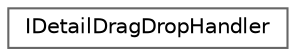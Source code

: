 digraph "Graphical Class Hierarchy"
{
 // INTERACTIVE_SVG=YES
 // LATEX_PDF_SIZE
  bgcolor="transparent";
  edge [fontname=Helvetica,fontsize=10,labelfontname=Helvetica,labelfontsize=10];
  node [fontname=Helvetica,fontsize=10,shape=box,height=0.2,width=0.4];
  rankdir="LR";
  Node0 [id="Node000000",label="IDetailDragDropHandler",height=0.2,width=0.4,color="grey40", fillcolor="white", style="filled",URL="$db/d51/classIDetailDragDropHandler.html",tooltip="Specifies how a widget row can initiate a drag-and-drop (be dragged) and/or act as the target of a dr..."];
}
